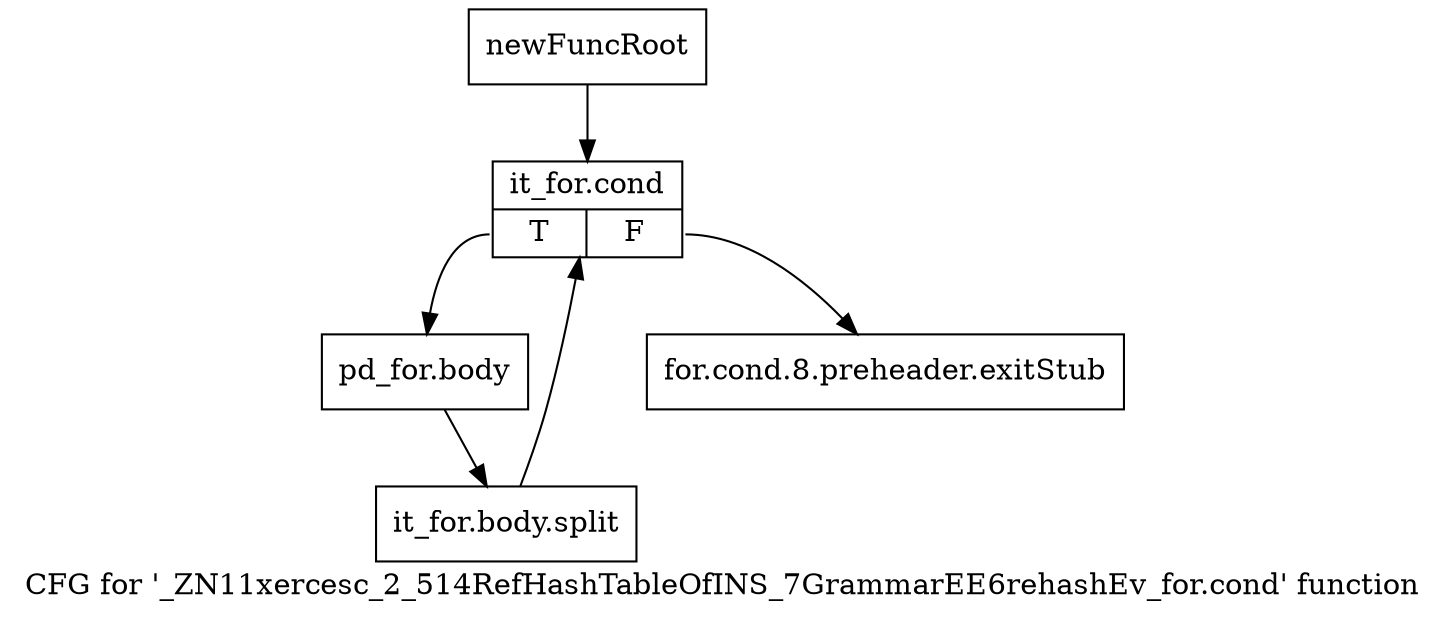 digraph "CFG for '_ZN11xercesc_2_514RefHashTableOfINS_7GrammarEE6rehashEv_for.cond' function" {
	label="CFG for '_ZN11xercesc_2_514RefHashTableOfINS_7GrammarEE6rehashEv_for.cond' function";

	Node0x9899210 [shape=record,label="{newFuncRoot}"];
	Node0x9899210 -> Node0x98a4e30;
	Node0x98a4de0 [shape=record,label="{for.cond.8.preheader.exitStub}"];
	Node0x98a4e30 [shape=record,label="{it_for.cond|{<s0>T|<s1>F}}"];
	Node0x98a4e30:s0 -> Node0x98a4e80;
	Node0x98a4e30:s1 -> Node0x98a4de0;
	Node0x98a4e80 [shape=record,label="{pd_for.body}"];
	Node0x98a4e80 -> Node0x9891a20;
	Node0x9891a20 [shape=record,label="{it_for.body.split}"];
	Node0x9891a20 -> Node0x98a4e30;
}
